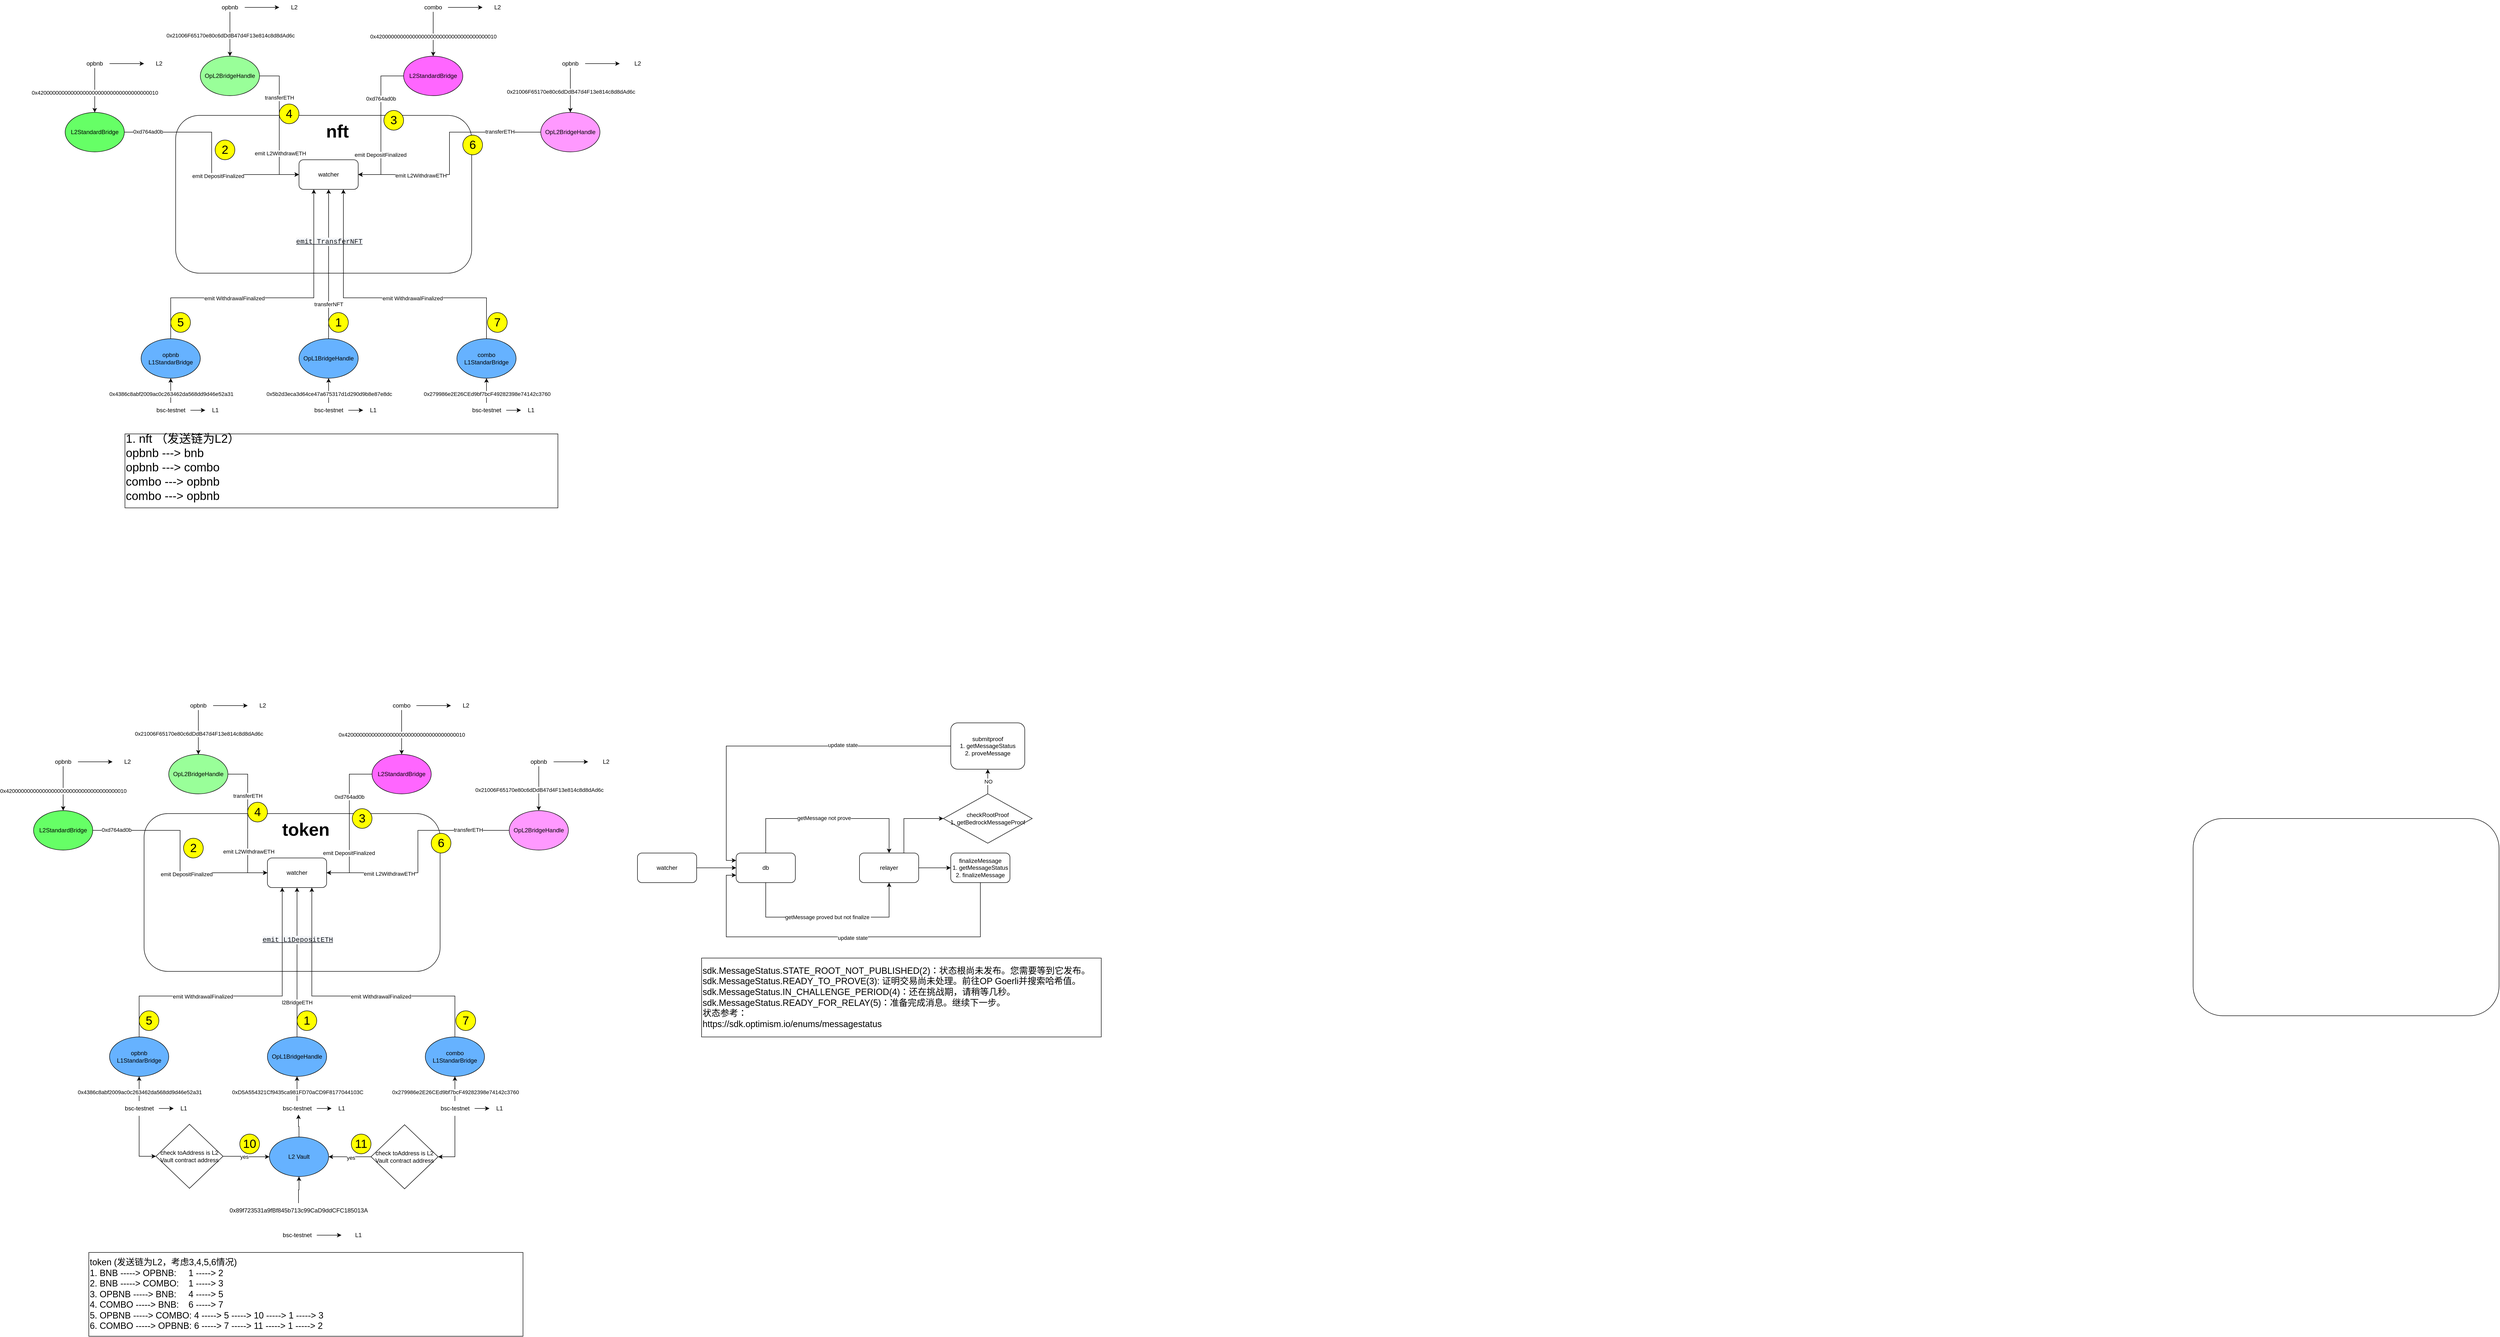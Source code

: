 <mxfile version="21.6.5" type="github">
  <diagram name="第 1 页" id="f3eELwjGRMlKZKbWPv26">
    <mxGraphModel dx="2761" dy="3497" grid="1" gridSize="10" guides="1" tooltips="1" connect="1" arrows="1" fold="1" page="1" pageScale="1" pageWidth="827" pageHeight="1169" math="0" shadow="0">
      <root>
        <mxCell id="0" />
        <mxCell id="1" parent="0" />
        <mxCell id="pk-ojsBTlAtSfRIy_kHM-14" value="" style="rounded=1;whiteSpace=wrap;html=1;" parent="1" vertex="1">
          <mxGeometry x="90" y="160" width="600" height="320" as="geometry" />
        </mxCell>
        <mxCell id="OqEn6Bp5OOVwul3_3c2a-1" value="" style="rounded=1;whiteSpace=wrap;html=1;" parent="1" vertex="1">
          <mxGeometry x="4243" y="170" width="620" height="400" as="geometry" />
        </mxCell>
        <mxCell id="OqEn6Bp5OOVwul3_3c2a-2" value="&lt;b&gt;&lt;font style=&quot;font-size: 36px;&quot;&gt;token&lt;/font&gt;&lt;/b&gt;" style="text;strokeColor=none;align=center;fillColor=none;html=1;verticalAlign=middle;whiteSpace=wrap;rounded=0;" parent="1" vertex="1">
          <mxGeometry x="350" y="177" width="136" height="30" as="geometry" />
        </mxCell>
        <mxCell id="zGB-KyBMR6gN5TqXfp-W-48" style="edgeStyle=orthogonalEdgeStyle;rounded=0;orthogonalLoop=1;jettySize=auto;html=1;exitX=1;exitY=0.5;exitDx=0;exitDy=0;entryX=0;entryY=0.5;entryDx=0;entryDy=0;" parent="1" source="zGB-KyBMR6gN5TqXfp-W-41" target="OqEn6Bp5OOVwul3_3c2a-4" edge="1">
          <mxGeometry relative="1" as="geometry" />
        </mxCell>
        <mxCell id="zGB-KyBMR6gN5TqXfp-W-49" value="0xd764ad0b" style="edgeLabel;html=1;align=center;verticalAlign=middle;resizable=0;points=[];" parent="zGB-KyBMR6gN5TqXfp-W-48" vertex="1" connectable="0">
          <mxGeometry x="-0.783" y="1" relative="1" as="geometry">
            <mxPoint as="offset" />
          </mxGeometry>
        </mxCell>
        <mxCell id="zGB-KyBMR6gN5TqXfp-W-50" value="emit DepositFinalized" style="edgeLabel;html=1;align=center;verticalAlign=middle;resizable=0;points=[];" parent="zGB-KyBMR6gN5TqXfp-W-48" vertex="1" connectable="0">
          <mxGeometry x="0.254" y="-3" relative="1" as="geometry">
            <mxPoint as="offset" />
          </mxGeometry>
        </mxCell>
        <mxCell id="OqEn6Bp5OOVwul3_3c2a-4" value="watcher" style="rounded=1;whiteSpace=wrap;html=1;" parent="1" vertex="1">
          <mxGeometry x="340" y="250" width="120" height="60" as="geometry" />
        </mxCell>
        <mxCell id="OqEn6Bp5OOVwul3_3c2a-11" style="edgeStyle=orthogonalEdgeStyle;rounded=0;orthogonalLoop=1;jettySize=auto;html=1;entryX=0;entryY=0.5;entryDx=0;entryDy=0;" parent="1" source="OqEn6Bp5OOVwul3_3c2a-5" target="OqEn6Bp5OOVwul3_3c2a-4" edge="1">
          <mxGeometry relative="1" as="geometry" />
        </mxCell>
        <mxCell id="OqEn6Bp5OOVwul3_3c2a-12" value="transferETH" style="edgeLabel;html=1;align=center;verticalAlign=middle;resizable=0;points=[];" parent="OqEn6Bp5OOVwul3_3c2a-11" vertex="1" connectable="0">
          <mxGeometry x="-0.402" relative="1" as="geometry">
            <mxPoint as="offset" />
          </mxGeometry>
        </mxCell>
        <mxCell id="OqEn6Bp5OOVwul3_3c2a-13" value="emit L2WithdrawETH" style="edgeLabel;html=1;align=center;verticalAlign=middle;resizable=0;points=[];" parent="OqEn6Bp5OOVwul3_3c2a-11" vertex="1" connectable="0">
          <mxGeometry x="0.402" y="2" relative="1" as="geometry">
            <mxPoint as="offset" />
          </mxGeometry>
        </mxCell>
        <mxCell id="OqEn6Bp5OOVwul3_3c2a-5" value="OpL2BridgeHandle" style="ellipse;whiteSpace=wrap;html=1;fillColor=#99FF99;" parent="1" vertex="1">
          <mxGeometry x="140" y="40" width="120" height="80" as="geometry" />
        </mxCell>
        <mxCell id="OqEn6Bp5OOVwul3_3c2a-6" value="" style="endArrow=classic;html=1;rounded=0;entryX=0.5;entryY=0;entryDx=0;entryDy=0;" parent="1" target="OqEn6Bp5OOVwul3_3c2a-5" edge="1">
          <mxGeometry width="50" height="50" relative="1" as="geometry">
            <mxPoint x="200" y="-50" as="sourcePoint" />
            <mxPoint x="220" y="-30" as="targetPoint" />
          </mxGeometry>
        </mxCell>
        <mxCell id="OqEn6Bp5OOVwul3_3c2a-8" value="0x21006F65170e80c6dDdB47d4F13e814c8d8dAd6c" style="edgeLabel;html=1;align=center;verticalAlign=middle;resizable=0;points=[];" parent="OqEn6Bp5OOVwul3_3c2a-6" vertex="1" connectable="0">
          <mxGeometry x="0.067" y="1" relative="1" as="geometry">
            <mxPoint as="offset" />
          </mxGeometry>
        </mxCell>
        <mxCell id="OqEn6Bp5OOVwul3_3c2a-14" style="edgeStyle=orthogonalEdgeStyle;rounded=0;orthogonalLoop=1;jettySize=auto;html=1;" parent="1" source="OqEn6Bp5OOVwul3_3c2a-7" edge="1">
          <mxGeometry relative="1" as="geometry">
            <mxPoint x="300" y="-59" as="targetPoint" />
          </mxGeometry>
        </mxCell>
        <mxCell id="OqEn6Bp5OOVwul3_3c2a-7" value="opbnb" style="text;strokeColor=none;align=center;fillColor=none;html=1;verticalAlign=middle;whiteSpace=wrap;rounded=0;" parent="1" vertex="1">
          <mxGeometry x="170" y="-74" width="60" height="30" as="geometry" />
        </mxCell>
        <mxCell id="OqEn6Bp5OOVwul3_3c2a-15" value="L2" style="text;html=1;align=center;verticalAlign=middle;resizable=0;points=[];autosize=1;strokeColor=none;fillColor=none;" parent="1" vertex="1">
          <mxGeometry x="310" y="-74" width="40" height="30" as="geometry" />
        </mxCell>
        <mxCell id="zGB-KyBMR6gN5TqXfp-W-7" value="L1" style="text;html=1;align=center;verticalAlign=middle;resizable=0;points=[];autosize=1;strokeColor=none;fillColor=none;" parent="1" vertex="1">
          <mxGeometry x="470" y="743" width="40" height="30" as="geometry" />
        </mxCell>
        <mxCell id="zGB-KyBMR6gN5TqXfp-W-18" style="edgeStyle=orthogonalEdgeStyle;rounded=0;orthogonalLoop=1;jettySize=auto;html=1;" parent="1" source="zGB-KyBMR6gN5TqXfp-W-10" target="OqEn6Bp5OOVwul3_3c2a-4" edge="1">
          <mxGeometry relative="1" as="geometry">
            <mxPoint x="400" y="513" as="targetPoint" />
          </mxGeometry>
        </mxCell>
        <mxCell id="zGB-KyBMR6gN5TqXfp-W-19" value="l2BridgeETH" style="edgeLabel;html=1;align=center;verticalAlign=middle;resizable=0;points=[];" parent="zGB-KyBMR6gN5TqXfp-W-18" vertex="1" connectable="0">
          <mxGeometry x="-0.53" relative="1" as="geometry">
            <mxPoint y="1" as="offset" />
          </mxGeometry>
        </mxCell>
        <mxCell id="zGB-KyBMR6gN5TqXfp-W-20" value="&lt;a style=&quot;box-sizing: border-box; color: rgb(18, 22, 28); background-color: rgba(231, 234, 243, 0.4); font-size: 14px; text-align: left; cursor: pointer; font-family: SFMono-Regular, Menlo, Monaco, Consolas, &amp;quot;Liberation Mono&amp;quot;, &amp;quot;Courier New&amp;quot;, monospace !important;&quot; data-target=&quot;#demo1&quot; data-toggle=&quot;collapse&quot; class=&quot;accordion-toggle text-monospace&quot;&gt;emit L1DepositETH&lt;/a&gt;" style="edgeLabel;html=1;align=center;verticalAlign=middle;resizable=0;points=[];" parent="zGB-KyBMR6gN5TqXfp-W-18" vertex="1" connectable="0">
          <mxGeometry x="0.3" y="-1" relative="1" as="geometry">
            <mxPoint as="offset" />
          </mxGeometry>
        </mxCell>
        <mxCell id="zGB-KyBMR6gN5TqXfp-W-10" value="OpL1BridgeHandle" style="ellipse;whiteSpace=wrap;html=1;fillColor=#66B2FF;" parent="1" vertex="1">
          <mxGeometry x="340" y="613" width="120" height="80" as="geometry" />
        </mxCell>
        <mxCell id="zGB-KyBMR6gN5TqXfp-W-15" style="edgeStyle=orthogonalEdgeStyle;rounded=0;orthogonalLoop=1;jettySize=auto;html=1;" parent="1" source="zGB-KyBMR6gN5TqXfp-W-14" target="zGB-KyBMR6gN5TqXfp-W-10" edge="1">
          <mxGeometry relative="1" as="geometry" />
        </mxCell>
        <mxCell id="zGB-KyBMR6gN5TqXfp-W-17" value="0xD5A554321Cf9435ca981FD70aCD9F8177044103C" style="edgeLabel;html=1;align=center;verticalAlign=middle;resizable=0;points=[];" parent="zGB-KyBMR6gN5TqXfp-W-15" vertex="1" connectable="0">
          <mxGeometry x="-0.22" y="-1" relative="1" as="geometry">
            <mxPoint y="1" as="offset" />
          </mxGeometry>
        </mxCell>
        <mxCell id="zGB-KyBMR6gN5TqXfp-W-16" style="edgeStyle=orthogonalEdgeStyle;rounded=0;orthogonalLoop=1;jettySize=auto;html=1;" parent="1" source="zGB-KyBMR6gN5TqXfp-W-14" target="zGB-KyBMR6gN5TqXfp-W-7" edge="1">
          <mxGeometry relative="1" as="geometry" />
        </mxCell>
        <mxCell id="zGB-KyBMR6gN5TqXfp-W-14" value="bsc-testnet" style="text;html=1;align=center;verticalAlign=middle;resizable=0;points=[];autosize=1;strokeColor=none;fillColor=none;" parent="1" vertex="1">
          <mxGeometry x="360" y="743" width="80" height="30" as="geometry" />
        </mxCell>
        <mxCell id="zGB-KyBMR6gN5TqXfp-W-29" style="edgeStyle=orthogonalEdgeStyle;rounded=0;orthogonalLoop=1;jettySize=auto;html=1;entryX=1;entryY=0.5;entryDx=0;entryDy=0;" parent="1" source="zGB-KyBMR6gN5TqXfp-W-22" target="OqEn6Bp5OOVwul3_3c2a-4" edge="1">
          <mxGeometry relative="1" as="geometry" />
        </mxCell>
        <mxCell id="zGB-KyBMR6gN5TqXfp-W-30" value="0xd764ad0b" style="edgeLabel;html=1;align=center;verticalAlign=middle;resizable=0;points=[];" parent="zGB-KyBMR6gN5TqXfp-W-29" vertex="1" connectable="0">
          <mxGeometry x="-0.37" relative="1" as="geometry">
            <mxPoint as="offset" />
          </mxGeometry>
        </mxCell>
        <mxCell id="zGB-KyBMR6gN5TqXfp-W-31" value="&lt;div style=&quot;background-color: rgb(43, 43, 43); color: rgb(169, 183, 198); font-family: &amp;quot;JetBrains Mono&amp;quot;, monospace; font-size: 9.8pt;&quot;&gt;&lt;br&gt;&lt;/div&gt;" style="edgeLabel;html=1;align=center;verticalAlign=middle;resizable=0;points=[];" parent="zGB-KyBMR6gN5TqXfp-W-29" vertex="1" connectable="0">
          <mxGeometry x="0.397" y="1" relative="1" as="geometry">
            <mxPoint as="offset" />
          </mxGeometry>
        </mxCell>
        <mxCell id="zGB-KyBMR6gN5TqXfp-W-32" value="emit DepositFinalized" style="edgeLabel;html=1;align=center;verticalAlign=middle;resizable=0;points=[];" parent="zGB-KyBMR6gN5TqXfp-W-29" vertex="1" connectable="0">
          <mxGeometry x="0.411" y="-1" relative="1" as="geometry">
            <mxPoint as="offset" />
          </mxGeometry>
        </mxCell>
        <mxCell id="zGB-KyBMR6gN5TqXfp-W-22" value="L2StandardBridge" style="ellipse;whiteSpace=wrap;html=1;fillColor=#FF66FF;" parent="1" vertex="1">
          <mxGeometry x="552" y="40" width="120" height="80" as="geometry" />
        </mxCell>
        <mxCell id="zGB-KyBMR6gN5TqXfp-W-23" value="" style="endArrow=classic;html=1;rounded=0;entryX=0.5;entryY=0;entryDx=0;entryDy=0;" parent="1" target="zGB-KyBMR6gN5TqXfp-W-22" edge="1">
          <mxGeometry width="50" height="50" relative="1" as="geometry">
            <mxPoint x="612" y="-50" as="sourcePoint" />
            <mxPoint x="632" y="-30" as="targetPoint" />
          </mxGeometry>
        </mxCell>
        <mxCell id="zGB-KyBMR6gN5TqXfp-W-24" value="&lt;div style=&quot;background-color: rgb(43, 43, 43); font-size: 9.8pt; font-family: &amp;quot;JetBrains Mono&amp;quot;, monospace; color: rgb(169, 183, 198);&quot;&gt;&lt;br&gt;&lt;/div&gt;" style="edgeLabel;html=1;align=center;verticalAlign=middle;resizable=0;points=[];" parent="zGB-KyBMR6gN5TqXfp-W-23" vertex="1" connectable="0">
          <mxGeometry x="0.067" y="1" relative="1" as="geometry">
            <mxPoint as="offset" />
          </mxGeometry>
        </mxCell>
        <mxCell id="zGB-KyBMR6gN5TqXfp-W-28" value="0x4200000000000000000000000000000000000010" style="edgeLabel;html=1;align=center;verticalAlign=middle;resizable=0;points=[];" parent="zGB-KyBMR6gN5TqXfp-W-23" vertex="1" connectable="0">
          <mxGeometry x="-0.156" relative="1" as="geometry">
            <mxPoint y="12" as="offset" />
          </mxGeometry>
        </mxCell>
        <mxCell id="zGB-KyBMR6gN5TqXfp-W-25" style="edgeStyle=orthogonalEdgeStyle;rounded=0;orthogonalLoop=1;jettySize=auto;html=1;" parent="1" source="zGB-KyBMR6gN5TqXfp-W-26" edge="1">
          <mxGeometry relative="1" as="geometry">
            <mxPoint x="712" y="-59" as="targetPoint" />
          </mxGeometry>
        </mxCell>
        <mxCell id="zGB-KyBMR6gN5TqXfp-W-26" value="combo" style="text;strokeColor=none;align=center;fillColor=none;html=1;verticalAlign=middle;whiteSpace=wrap;rounded=0;" parent="1" vertex="1">
          <mxGeometry x="582" y="-74" width="60" height="30" as="geometry" />
        </mxCell>
        <mxCell id="zGB-KyBMR6gN5TqXfp-W-27" value="L2" style="text;html=1;align=center;verticalAlign=middle;resizable=0;points=[];autosize=1;strokeColor=none;fillColor=none;" parent="1" vertex="1">
          <mxGeometry x="722" y="-74" width="40" height="30" as="geometry" />
        </mxCell>
        <mxCell id="zGB-KyBMR6gN5TqXfp-W-41" value="L2StandardBridge" style="ellipse;whiteSpace=wrap;html=1;fillColor=#66FF66;" parent="1" vertex="1">
          <mxGeometry x="-134" y="154" width="120" height="80" as="geometry" />
        </mxCell>
        <mxCell id="zGB-KyBMR6gN5TqXfp-W-42" value="" style="endArrow=classic;html=1;rounded=0;entryX=0.5;entryY=0;entryDx=0;entryDy=0;" parent="1" target="zGB-KyBMR6gN5TqXfp-W-41" edge="1">
          <mxGeometry width="50" height="50" relative="1" as="geometry">
            <mxPoint x="-74" y="64" as="sourcePoint" />
            <mxPoint x="-54" y="84" as="targetPoint" />
          </mxGeometry>
        </mxCell>
        <mxCell id="zGB-KyBMR6gN5TqXfp-W-43" value="&lt;div style=&quot;background-color: rgb(43, 43, 43); font-size: 9.8pt; font-family: &amp;quot;JetBrains Mono&amp;quot;, monospace; color: rgb(169, 183, 198);&quot;&gt;&lt;br&gt;&lt;/div&gt;" style="edgeLabel;html=1;align=center;verticalAlign=middle;resizable=0;points=[];" parent="zGB-KyBMR6gN5TqXfp-W-42" vertex="1" connectable="0">
          <mxGeometry x="0.067" y="1" relative="1" as="geometry">
            <mxPoint as="offset" />
          </mxGeometry>
        </mxCell>
        <mxCell id="zGB-KyBMR6gN5TqXfp-W-44" value="0x4200000000000000000000000000000000000010" style="edgeLabel;html=1;align=center;verticalAlign=middle;resizable=0;points=[];" parent="zGB-KyBMR6gN5TqXfp-W-42" vertex="1" connectable="0">
          <mxGeometry x="-0.156" relative="1" as="geometry">
            <mxPoint y="12" as="offset" />
          </mxGeometry>
        </mxCell>
        <mxCell id="zGB-KyBMR6gN5TqXfp-W-45" style="edgeStyle=orthogonalEdgeStyle;rounded=0;orthogonalLoop=1;jettySize=auto;html=1;" parent="1" source="zGB-KyBMR6gN5TqXfp-W-46" edge="1">
          <mxGeometry relative="1" as="geometry">
            <mxPoint x="26" y="55" as="targetPoint" />
          </mxGeometry>
        </mxCell>
        <mxCell id="zGB-KyBMR6gN5TqXfp-W-46" value="opbnb" style="text;strokeColor=none;align=center;fillColor=none;html=1;verticalAlign=middle;whiteSpace=wrap;rounded=0;" parent="1" vertex="1">
          <mxGeometry x="-104" y="40" width="60" height="30" as="geometry" />
        </mxCell>
        <mxCell id="zGB-KyBMR6gN5TqXfp-W-47" value="L2" style="text;html=1;align=center;verticalAlign=middle;resizable=0;points=[];autosize=1;strokeColor=none;fillColor=none;" parent="1" vertex="1">
          <mxGeometry x="36" y="40" width="40" height="30" as="geometry" />
        </mxCell>
        <mxCell id="pk-ojsBTlAtSfRIy_kHM-1" value="L1" style="text;html=1;align=center;verticalAlign=middle;resizable=0;points=[];autosize=1;strokeColor=none;fillColor=none;" parent="1" vertex="1">
          <mxGeometry x="150" y="743" width="40" height="30" as="geometry" />
        </mxCell>
        <mxCell id="pk-ojsBTlAtSfRIy_kHM-15" style="edgeStyle=orthogonalEdgeStyle;rounded=0;orthogonalLoop=1;jettySize=auto;html=1;entryX=0.25;entryY=1;entryDx=0;entryDy=0;" parent="1" source="pk-ojsBTlAtSfRIy_kHM-2" target="OqEn6Bp5OOVwul3_3c2a-4" edge="1">
          <mxGeometry relative="1" as="geometry">
            <Array as="points">
              <mxPoint x="80" y="530" />
              <mxPoint x="370" y="530" />
            </Array>
          </mxGeometry>
        </mxCell>
        <mxCell id="pk-ojsBTlAtSfRIy_kHM-16" value="&lt;div style=&quot;background-color: rgb(43, 43, 43);&quot;&gt;&lt;br&gt;&lt;/div&gt;" style="edgeLabel;html=1;align=center;verticalAlign=middle;resizable=0;points=[];" parent="pk-ojsBTlAtSfRIy_kHM-15" vertex="1" connectable="0">
          <mxGeometry x="-0.366" relative="1" as="geometry">
            <mxPoint as="offset" />
          </mxGeometry>
        </mxCell>
        <mxCell id="pk-ojsBTlAtSfRIy_kHM-17" value="emit WithdrawalFinalized" style="edgeLabel;html=1;align=center;verticalAlign=middle;resizable=0;points=[];" parent="pk-ojsBTlAtSfRIy_kHM-15" vertex="1" connectable="0">
          <mxGeometry x="-0.287" y="-1" relative="1" as="geometry">
            <mxPoint as="offset" />
          </mxGeometry>
        </mxCell>
        <mxCell id="pk-ojsBTlAtSfRIy_kHM-2" value="opbnb&lt;br&gt;L1StandarBridge" style="ellipse;whiteSpace=wrap;html=1;fillColor=#66B2FF;" parent="1" vertex="1">
          <mxGeometry x="20" y="613" width="120" height="80" as="geometry" />
        </mxCell>
        <mxCell id="pk-ojsBTlAtSfRIy_kHM-3" style="edgeStyle=orthogonalEdgeStyle;rounded=0;orthogonalLoop=1;jettySize=auto;html=1;" parent="1" source="pk-ojsBTlAtSfRIy_kHM-6" target="pk-ojsBTlAtSfRIy_kHM-2" edge="1">
          <mxGeometry relative="1" as="geometry" />
        </mxCell>
        <mxCell id="pk-ojsBTlAtSfRIy_kHM-4" value="0x4386c8abf2009ac0c263462da568dd9d46e52a31" style="edgeLabel;html=1;align=center;verticalAlign=middle;resizable=0;points=[];" parent="pk-ojsBTlAtSfRIy_kHM-3" vertex="1" connectable="0">
          <mxGeometry x="-0.22" y="-1" relative="1" as="geometry">
            <mxPoint y="1" as="offset" />
          </mxGeometry>
        </mxCell>
        <mxCell id="pk-ojsBTlAtSfRIy_kHM-5" style="edgeStyle=orthogonalEdgeStyle;rounded=0;orthogonalLoop=1;jettySize=auto;html=1;" parent="1" source="pk-ojsBTlAtSfRIy_kHM-6" target="pk-ojsBTlAtSfRIy_kHM-1" edge="1">
          <mxGeometry relative="1" as="geometry" />
        </mxCell>
        <mxCell id="IhaADrxNW3tXN6KrPgqr-34" style="edgeStyle=orthogonalEdgeStyle;rounded=0;orthogonalLoop=1;jettySize=auto;html=1;entryX=0;entryY=0.5;entryDx=0;entryDy=0;" edge="1" parent="1" source="pk-ojsBTlAtSfRIy_kHM-6" target="IhaADrxNW3tXN6KrPgqr-33">
          <mxGeometry relative="1" as="geometry" />
        </mxCell>
        <mxCell id="pk-ojsBTlAtSfRIy_kHM-6" value="bsc-testnet" style="text;html=1;align=center;verticalAlign=middle;resizable=0;points=[];autosize=1;strokeColor=none;fillColor=none;" parent="1" vertex="1">
          <mxGeometry x="40" y="743" width="80" height="30" as="geometry" />
        </mxCell>
        <mxCell id="pk-ojsBTlAtSfRIy_kHM-7" value="L1" style="text;html=1;align=center;verticalAlign=middle;resizable=0;points=[];autosize=1;strokeColor=none;fillColor=none;" parent="1" vertex="1">
          <mxGeometry x="790" y="743" width="40" height="30" as="geometry" />
        </mxCell>
        <mxCell id="pk-ojsBTlAtSfRIy_kHM-18" style="edgeStyle=orthogonalEdgeStyle;rounded=0;orthogonalLoop=1;jettySize=auto;html=1;entryX=0.75;entryY=1;entryDx=0;entryDy=0;" parent="1" source="pk-ojsBTlAtSfRIy_kHM-8" target="OqEn6Bp5OOVwul3_3c2a-4" edge="1">
          <mxGeometry relative="1" as="geometry">
            <Array as="points">
              <mxPoint x="720" y="530" />
              <mxPoint x="430" y="530" />
            </Array>
          </mxGeometry>
        </mxCell>
        <mxCell id="pk-ojsBTlAtSfRIy_kHM-19" value="emit WithdrawalFinalized" style="edgeLabel;html=1;align=center;verticalAlign=middle;resizable=0;points=[];" parent="pk-ojsBTlAtSfRIy_kHM-18" vertex="1" connectable="0">
          <mxGeometry x="-0.213" y="1" relative="1" as="geometry">
            <mxPoint as="offset" />
          </mxGeometry>
        </mxCell>
        <mxCell id="pk-ojsBTlAtSfRIy_kHM-8" value="combo&lt;br&gt;L1StandarBridge" style="ellipse;whiteSpace=wrap;html=1;fillColor=#66B2FF;" parent="1" vertex="1">
          <mxGeometry x="660" y="613" width="120" height="80" as="geometry" />
        </mxCell>
        <mxCell id="pk-ojsBTlAtSfRIy_kHM-9" style="edgeStyle=orthogonalEdgeStyle;rounded=0;orthogonalLoop=1;jettySize=auto;html=1;" parent="1" source="pk-ojsBTlAtSfRIy_kHM-12" target="pk-ojsBTlAtSfRIy_kHM-8" edge="1">
          <mxGeometry relative="1" as="geometry" />
        </mxCell>
        <mxCell id="pk-ojsBTlAtSfRIy_kHM-10" value="0x279986e2E26CEd9bf7bcF49282398e74142c3760" style="edgeLabel;html=1;align=center;verticalAlign=middle;resizable=0;points=[];" parent="pk-ojsBTlAtSfRIy_kHM-9" vertex="1" connectable="0">
          <mxGeometry x="-0.22" y="-1" relative="1" as="geometry">
            <mxPoint y="1" as="offset" />
          </mxGeometry>
        </mxCell>
        <mxCell id="pk-ojsBTlAtSfRIy_kHM-11" style="edgeStyle=orthogonalEdgeStyle;rounded=0;orthogonalLoop=1;jettySize=auto;html=1;" parent="1" source="pk-ojsBTlAtSfRIy_kHM-12" target="pk-ojsBTlAtSfRIy_kHM-7" edge="1">
          <mxGeometry relative="1" as="geometry" />
        </mxCell>
        <mxCell id="IhaADrxNW3tXN6KrPgqr-40" style="edgeStyle=orthogonalEdgeStyle;rounded=0;orthogonalLoop=1;jettySize=auto;html=1;entryX=1;entryY=0.5;entryDx=0;entryDy=0;" edge="1" parent="1" source="pk-ojsBTlAtSfRIy_kHM-12" target="IhaADrxNW3tXN6KrPgqr-39">
          <mxGeometry relative="1" as="geometry" />
        </mxCell>
        <mxCell id="pk-ojsBTlAtSfRIy_kHM-12" value="bsc-testnet" style="text;html=1;align=center;verticalAlign=middle;resizable=0;points=[];autosize=1;strokeColor=none;fillColor=none;" parent="1" vertex="1">
          <mxGeometry x="680" y="743" width="80" height="30" as="geometry" />
        </mxCell>
        <mxCell id="pk-ojsBTlAtSfRIy_kHM-30" style="edgeStyle=orthogonalEdgeStyle;rounded=0;orthogonalLoop=1;jettySize=auto;html=1;exitX=0;exitY=0.5;exitDx=0;exitDy=0;entryX=1;entryY=0.5;entryDx=0;entryDy=0;" parent="1" source="pk-ojsBTlAtSfRIy_kHM-21" target="OqEn6Bp5OOVwul3_3c2a-4" edge="1">
          <mxGeometry relative="1" as="geometry" />
        </mxCell>
        <mxCell id="pk-ojsBTlAtSfRIy_kHM-31" value="transferETH" style="edgeLabel;html=1;align=center;verticalAlign=middle;resizable=0;points=[];" parent="pk-ojsBTlAtSfRIy_kHM-30" vertex="1" connectable="0">
          <mxGeometry x="-0.637" y="-1" relative="1" as="geometry">
            <mxPoint as="offset" />
          </mxGeometry>
        </mxCell>
        <mxCell id="pk-ojsBTlAtSfRIy_kHM-33" value="emit L2WithdrawETH" style="edgeLabel;html=1;align=center;verticalAlign=middle;resizable=0;points=[];" parent="pk-ojsBTlAtSfRIy_kHM-30" vertex="1" connectable="0">
          <mxGeometry x="0.442" y="2" relative="1" as="geometry">
            <mxPoint as="offset" />
          </mxGeometry>
        </mxCell>
        <mxCell id="pk-ojsBTlAtSfRIy_kHM-21" value="OpL2BridgeHandle" style="ellipse;whiteSpace=wrap;html=1;fillColor=#FF99FF;" parent="1" vertex="1">
          <mxGeometry x="830" y="154" width="120" height="80" as="geometry" />
        </mxCell>
        <mxCell id="pk-ojsBTlAtSfRIy_kHM-22" value="" style="endArrow=classic;html=1;rounded=0;entryX=0.5;entryY=0;entryDx=0;entryDy=0;" parent="1" target="pk-ojsBTlAtSfRIy_kHM-21" edge="1">
          <mxGeometry width="50" height="50" relative="1" as="geometry">
            <mxPoint x="890" y="64" as="sourcePoint" />
            <mxPoint x="910" y="84" as="targetPoint" />
          </mxGeometry>
        </mxCell>
        <mxCell id="pk-ojsBTlAtSfRIy_kHM-23" value="0x21006F65170e80c6dDdB47d4F13e814c8d8dAd6c" style="edgeLabel;html=1;align=center;verticalAlign=middle;resizable=0;points=[];" parent="pk-ojsBTlAtSfRIy_kHM-22" vertex="1" connectable="0">
          <mxGeometry x="0.067" y="1" relative="1" as="geometry">
            <mxPoint as="offset" />
          </mxGeometry>
        </mxCell>
        <mxCell id="pk-ojsBTlAtSfRIy_kHM-24" style="edgeStyle=orthogonalEdgeStyle;rounded=0;orthogonalLoop=1;jettySize=auto;html=1;" parent="1" source="pk-ojsBTlAtSfRIy_kHM-25" edge="1">
          <mxGeometry relative="1" as="geometry">
            <mxPoint x="990" y="55" as="targetPoint" />
          </mxGeometry>
        </mxCell>
        <mxCell id="pk-ojsBTlAtSfRIy_kHM-25" value="opbnb" style="text;strokeColor=none;align=center;fillColor=none;html=1;verticalAlign=middle;whiteSpace=wrap;rounded=0;" parent="1" vertex="1">
          <mxGeometry x="860" y="40" width="60" height="30" as="geometry" />
        </mxCell>
        <mxCell id="pk-ojsBTlAtSfRIy_kHM-29" value="L2" style="text;html=1;align=center;verticalAlign=middle;resizable=0;points=[];autosize=1;strokeColor=none;fillColor=none;" parent="1" vertex="1">
          <mxGeometry x="1006" y="40" width="40" height="30" as="geometry" />
        </mxCell>
        <mxCell id="pk-ojsBTlAtSfRIy_kHM-34" value="&lt;font style=&quot;font-size: 18px;&quot;&gt;token (发送链为L2，考虑3,4,5,6情况)&lt;br&gt;1. BNB -----&amp;gt; OPBNB:&lt;span style=&quot;white-space: pre;&quot;&gt;&#x9;&lt;/span&gt;1 -----&amp;gt; 2&amp;nbsp;&lt;br&gt;2. BNB -----&amp;gt; COMBO:&lt;span style=&quot;white-space: pre;&quot;&gt;&#x9;&lt;/span&gt;1 -----&amp;gt; 3&lt;br&gt;3. OPBNB -----&amp;gt; BNB:&lt;span style=&quot;white-space: pre;&quot;&gt;&#x9;&lt;/span&gt;4 -----&amp;gt; 5&lt;br&gt;4. COMBO -----&amp;gt; BNB:&lt;span style=&quot;white-space: pre;&quot;&gt;&#x9;&lt;/span&gt;6 -----&amp;gt; 7&lt;br&gt;5. OPBNB -----&amp;gt; COMBO: 4 -----&amp;gt; 5 -----&amp;gt; 10 -----&amp;gt; 1 -----&amp;gt; 3&lt;br&gt;6. COMBO -----&amp;gt; OPBNB: 6 -----&amp;gt; 7 -----&amp;gt; 11 -----&amp;gt; 1 -----&amp;gt; 2&lt;/font&gt;" style="whiteSpace=wrap;html=1;align=left;" parent="1" vertex="1">
          <mxGeometry x="-22" y="1050" width="880" height="170" as="geometry" />
        </mxCell>
        <mxCell id="pk-ojsBTlAtSfRIy_kHM-35" value="&lt;font style=&quot;font-size: 24px;&quot;&gt;1&lt;/font&gt;" style="ellipse;whiteSpace=wrap;html=1;aspect=fixed;fillColor=#FFFF00;" parent="1" vertex="1">
          <mxGeometry x="400" y="560" width="40" height="40" as="geometry" />
        </mxCell>
        <mxCell id="pk-ojsBTlAtSfRIy_kHM-36" value="&lt;font style=&quot;font-size: 24px;&quot;&gt;2&lt;/font&gt;" style="ellipse;whiteSpace=wrap;html=1;aspect=fixed;fillColor=#FFFF00;" parent="1" vertex="1">
          <mxGeometry x="170" y="210" width="40" height="40" as="geometry" />
        </mxCell>
        <mxCell id="pk-ojsBTlAtSfRIy_kHM-37" value="&lt;font style=&quot;font-size: 24px;&quot;&gt;3&lt;/font&gt;" style="ellipse;whiteSpace=wrap;html=1;aspect=fixed;fillColor=#FFFF00;" parent="1" vertex="1">
          <mxGeometry x="512" y="150" width="40" height="40" as="geometry" />
        </mxCell>
        <mxCell id="pk-ojsBTlAtSfRIy_kHM-38" value="&lt;span style=&quot;font-size: 24px;&quot;&gt;4&lt;/span&gt;" style="ellipse;whiteSpace=wrap;html=1;aspect=fixed;fillColor=#FFFF00;" parent="1" vertex="1">
          <mxGeometry x="300" y="137" width="40" height="40" as="geometry" />
        </mxCell>
        <mxCell id="pk-ojsBTlAtSfRIy_kHM-39" value="&lt;font style=&quot;font-size: 24px;&quot;&gt;5&lt;/font&gt;" style="ellipse;whiteSpace=wrap;html=1;aspect=fixed;fillColor=#FFFF00;" parent="1" vertex="1">
          <mxGeometry x="80" y="560" width="40" height="40" as="geometry" />
        </mxCell>
        <mxCell id="pk-ojsBTlAtSfRIy_kHM-40" value="&lt;font style=&quot;font-size: 24px;&quot;&gt;6&lt;/font&gt;" style="ellipse;whiteSpace=wrap;html=1;aspect=fixed;fillColor=#FFFF00;" parent="1" vertex="1">
          <mxGeometry x="672" y="200" width="40" height="40" as="geometry" />
        </mxCell>
        <mxCell id="pk-ojsBTlAtSfRIy_kHM-41" value="&lt;font style=&quot;font-size: 24px;&quot;&gt;7&lt;/font&gt;" style="ellipse;whiteSpace=wrap;html=1;aspect=fixed;fillColor=#FFFF00;" parent="1" vertex="1">
          <mxGeometry x="722" y="560" width="40" height="40" as="geometry" />
        </mxCell>
        <mxCell id="pk-ojsBTlAtSfRIy_kHM-42" value="" style="rounded=1;whiteSpace=wrap;html=1;" parent="1" vertex="1">
          <mxGeometry x="154" y="-1256" width="600" height="320" as="geometry" />
        </mxCell>
        <mxCell id="pk-ojsBTlAtSfRIy_kHM-43" value="&lt;span style=&quot;font-size: 36px;&quot;&gt;&lt;b&gt;nft&lt;/b&gt;&lt;/span&gt;" style="text;strokeColor=none;align=center;fillColor=none;html=1;verticalAlign=middle;whiteSpace=wrap;rounded=0;" parent="1" vertex="1">
          <mxGeometry x="414" y="-1239" width="136" height="30" as="geometry" />
        </mxCell>
        <mxCell id="pk-ojsBTlAtSfRIy_kHM-44" style="edgeStyle=orthogonalEdgeStyle;rounded=0;orthogonalLoop=1;jettySize=auto;html=1;exitX=1;exitY=0.5;exitDx=0;exitDy=0;entryX=0;entryY=0.5;entryDx=0;entryDy=0;" parent="1" source="pk-ojsBTlAtSfRIy_kHM-77" target="pk-ojsBTlAtSfRIy_kHM-47" edge="1">
          <mxGeometry relative="1" as="geometry" />
        </mxCell>
        <mxCell id="pk-ojsBTlAtSfRIy_kHM-45" value="0xd764ad0b" style="edgeLabel;html=1;align=center;verticalAlign=middle;resizable=0;points=[];" parent="pk-ojsBTlAtSfRIy_kHM-44" vertex="1" connectable="0">
          <mxGeometry x="-0.783" y="1" relative="1" as="geometry">
            <mxPoint as="offset" />
          </mxGeometry>
        </mxCell>
        <mxCell id="pk-ojsBTlAtSfRIy_kHM-46" value="emit DepositFinalized" style="edgeLabel;html=1;align=center;verticalAlign=middle;resizable=0;points=[];" parent="pk-ojsBTlAtSfRIy_kHM-44" vertex="1" connectable="0">
          <mxGeometry x="0.254" y="-3" relative="1" as="geometry">
            <mxPoint as="offset" />
          </mxGeometry>
        </mxCell>
        <mxCell id="pk-ojsBTlAtSfRIy_kHM-47" value="watcher" style="rounded=1;whiteSpace=wrap;html=1;" parent="1" vertex="1">
          <mxGeometry x="404" y="-1166" width="120" height="60" as="geometry" />
        </mxCell>
        <mxCell id="pk-ojsBTlAtSfRIy_kHM-48" style="edgeStyle=orthogonalEdgeStyle;rounded=0;orthogonalLoop=1;jettySize=auto;html=1;entryX=0;entryY=0.5;entryDx=0;entryDy=0;" parent="1" source="pk-ojsBTlAtSfRIy_kHM-51" target="pk-ojsBTlAtSfRIy_kHM-47" edge="1">
          <mxGeometry relative="1" as="geometry" />
        </mxCell>
        <mxCell id="pk-ojsBTlAtSfRIy_kHM-49" value="transferETH" style="edgeLabel;html=1;align=center;verticalAlign=middle;resizable=0;points=[];" parent="pk-ojsBTlAtSfRIy_kHM-48" vertex="1" connectable="0">
          <mxGeometry x="-0.402" relative="1" as="geometry">
            <mxPoint as="offset" />
          </mxGeometry>
        </mxCell>
        <mxCell id="pk-ojsBTlAtSfRIy_kHM-50" value="emit L2WithdrawETH" style="edgeLabel;html=1;align=center;verticalAlign=middle;resizable=0;points=[];" parent="pk-ojsBTlAtSfRIy_kHM-48" vertex="1" connectable="0">
          <mxGeometry x="0.402" y="2" relative="1" as="geometry">
            <mxPoint as="offset" />
          </mxGeometry>
        </mxCell>
        <mxCell id="pk-ojsBTlAtSfRIy_kHM-51" value="OpL2BridgeHandle" style="ellipse;whiteSpace=wrap;html=1;fillColor=#99FF99;" parent="1" vertex="1">
          <mxGeometry x="204" y="-1376" width="120" height="80" as="geometry" />
        </mxCell>
        <mxCell id="pk-ojsBTlAtSfRIy_kHM-52" value="" style="endArrow=classic;html=1;rounded=0;entryX=0.5;entryY=0;entryDx=0;entryDy=0;" parent="1" target="pk-ojsBTlAtSfRIy_kHM-51" edge="1">
          <mxGeometry width="50" height="50" relative="1" as="geometry">
            <mxPoint x="264" y="-1466" as="sourcePoint" />
            <mxPoint x="284" y="-1446" as="targetPoint" />
          </mxGeometry>
        </mxCell>
        <mxCell id="pk-ojsBTlAtSfRIy_kHM-53" value="0x21006F65170e80c6dDdB47d4F13e814c8d8dAd6c" style="edgeLabel;html=1;align=center;verticalAlign=middle;resizable=0;points=[];" parent="pk-ojsBTlAtSfRIy_kHM-52" vertex="1" connectable="0">
          <mxGeometry x="0.067" y="1" relative="1" as="geometry">
            <mxPoint as="offset" />
          </mxGeometry>
        </mxCell>
        <mxCell id="pk-ojsBTlAtSfRIy_kHM-54" style="edgeStyle=orthogonalEdgeStyle;rounded=0;orthogonalLoop=1;jettySize=auto;html=1;" parent="1" source="pk-ojsBTlAtSfRIy_kHM-55" edge="1">
          <mxGeometry relative="1" as="geometry">
            <mxPoint x="364" y="-1475" as="targetPoint" />
          </mxGeometry>
        </mxCell>
        <mxCell id="pk-ojsBTlAtSfRIy_kHM-55" value="opbnb" style="text;strokeColor=none;align=center;fillColor=none;html=1;verticalAlign=middle;whiteSpace=wrap;rounded=0;" parent="1" vertex="1">
          <mxGeometry x="234" y="-1490" width="60" height="30" as="geometry" />
        </mxCell>
        <mxCell id="pk-ojsBTlAtSfRIy_kHM-56" value="L2" style="text;html=1;align=center;verticalAlign=middle;resizable=0;points=[];autosize=1;strokeColor=none;fillColor=none;" parent="1" vertex="1">
          <mxGeometry x="374" y="-1490" width="40" height="30" as="geometry" />
        </mxCell>
        <mxCell id="pk-ojsBTlAtSfRIy_kHM-57" value="L1" style="text;html=1;align=center;verticalAlign=middle;resizable=0;points=[];autosize=1;strokeColor=none;fillColor=none;" parent="1" vertex="1">
          <mxGeometry x="534" y="-673" width="40" height="30" as="geometry" />
        </mxCell>
        <mxCell id="pk-ojsBTlAtSfRIy_kHM-58" style="edgeStyle=orthogonalEdgeStyle;rounded=0;orthogonalLoop=1;jettySize=auto;html=1;" parent="1" source="pk-ojsBTlAtSfRIy_kHM-61" target="pk-ojsBTlAtSfRIy_kHM-47" edge="1">
          <mxGeometry relative="1" as="geometry">
            <mxPoint x="464" y="-903" as="targetPoint" />
          </mxGeometry>
        </mxCell>
        <mxCell id="pk-ojsBTlAtSfRIy_kHM-59" value="transferNFT" style="edgeLabel;html=1;align=center;verticalAlign=middle;resizable=0;points=[];" parent="pk-ojsBTlAtSfRIy_kHM-58" vertex="1" connectable="0">
          <mxGeometry x="-0.53" relative="1" as="geometry">
            <mxPoint y="1" as="offset" />
          </mxGeometry>
        </mxCell>
        <mxCell id="pk-ojsBTlAtSfRIy_kHM-60" value="&lt;a style=&quot;box-sizing: border-box; color: rgb(18, 22, 28); background-color: rgba(231, 234, 243, 0.4); font-size: 14px; text-align: left; cursor: pointer; font-family: SFMono-Regular, Menlo, Monaco, Consolas, &amp;quot;Liberation Mono&amp;quot;, &amp;quot;Courier New&amp;quot;, monospace !important;&quot; data-target=&quot;#demo1&quot; data-toggle=&quot;collapse&quot; class=&quot;accordion-toggle text-monospace&quot;&gt;emit TransferNFT&lt;/a&gt;" style="edgeLabel;html=1;align=center;verticalAlign=middle;resizable=0;points=[];" parent="pk-ojsBTlAtSfRIy_kHM-58" vertex="1" connectable="0">
          <mxGeometry x="0.3" y="-1" relative="1" as="geometry">
            <mxPoint as="offset" />
          </mxGeometry>
        </mxCell>
        <mxCell id="pk-ojsBTlAtSfRIy_kHM-61" value="OpL1BridgeHandle" style="ellipse;whiteSpace=wrap;html=1;fillColor=#66B2FF;" parent="1" vertex="1">
          <mxGeometry x="404" y="-803" width="120" height="80" as="geometry" />
        </mxCell>
        <mxCell id="pk-ojsBTlAtSfRIy_kHM-62" style="edgeStyle=orthogonalEdgeStyle;rounded=0;orthogonalLoop=1;jettySize=auto;html=1;" parent="1" source="pk-ojsBTlAtSfRIy_kHM-65" target="pk-ojsBTlAtSfRIy_kHM-61" edge="1">
          <mxGeometry relative="1" as="geometry" />
        </mxCell>
        <mxCell id="pk-ojsBTlAtSfRIy_kHM-63" value="0x5b2d3eca3d64ce47a675317d1d290d9b8e87e8dc" style="edgeLabel;html=1;align=center;verticalAlign=middle;resizable=0;points=[];" parent="pk-ojsBTlAtSfRIy_kHM-62" vertex="1" connectable="0">
          <mxGeometry x="-0.22" y="-1" relative="1" as="geometry">
            <mxPoint y="1" as="offset" />
          </mxGeometry>
        </mxCell>
        <mxCell id="pk-ojsBTlAtSfRIy_kHM-64" style="edgeStyle=orthogonalEdgeStyle;rounded=0;orthogonalLoop=1;jettySize=auto;html=1;" parent="1" source="pk-ojsBTlAtSfRIy_kHM-65" target="pk-ojsBTlAtSfRIy_kHM-57" edge="1">
          <mxGeometry relative="1" as="geometry" />
        </mxCell>
        <mxCell id="pk-ojsBTlAtSfRIy_kHM-65" value="bsc-testnet" style="text;html=1;align=center;verticalAlign=middle;resizable=0;points=[];autosize=1;strokeColor=none;fillColor=none;" parent="1" vertex="1">
          <mxGeometry x="424" y="-673" width="80" height="30" as="geometry" />
        </mxCell>
        <mxCell id="pk-ojsBTlAtSfRIy_kHM-66" style="edgeStyle=orthogonalEdgeStyle;rounded=0;orthogonalLoop=1;jettySize=auto;html=1;entryX=1;entryY=0.5;entryDx=0;entryDy=0;" parent="1" source="pk-ojsBTlAtSfRIy_kHM-70" target="pk-ojsBTlAtSfRIy_kHM-47" edge="1">
          <mxGeometry relative="1" as="geometry" />
        </mxCell>
        <mxCell id="pk-ojsBTlAtSfRIy_kHM-67" value="0xd764ad0b" style="edgeLabel;html=1;align=center;verticalAlign=middle;resizable=0;points=[];" parent="pk-ojsBTlAtSfRIy_kHM-66" vertex="1" connectable="0">
          <mxGeometry x="-0.37" relative="1" as="geometry">
            <mxPoint as="offset" />
          </mxGeometry>
        </mxCell>
        <mxCell id="pk-ojsBTlAtSfRIy_kHM-68" value="&lt;div style=&quot;background-color: rgb(43, 43, 43); color: rgb(169, 183, 198); font-family: &amp;quot;JetBrains Mono&amp;quot;, monospace; font-size: 9.8pt;&quot;&gt;&lt;br&gt;&lt;/div&gt;" style="edgeLabel;html=1;align=center;verticalAlign=middle;resizable=0;points=[];" parent="pk-ojsBTlAtSfRIy_kHM-66" vertex="1" connectable="0">
          <mxGeometry x="0.397" y="1" relative="1" as="geometry">
            <mxPoint as="offset" />
          </mxGeometry>
        </mxCell>
        <mxCell id="pk-ojsBTlAtSfRIy_kHM-69" value="emit DepositFinalized" style="edgeLabel;html=1;align=center;verticalAlign=middle;resizable=0;points=[];" parent="pk-ojsBTlAtSfRIy_kHM-66" vertex="1" connectable="0">
          <mxGeometry x="0.411" y="-1" relative="1" as="geometry">
            <mxPoint as="offset" />
          </mxGeometry>
        </mxCell>
        <mxCell id="pk-ojsBTlAtSfRIy_kHM-70" value="L2StandardBridge" style="ellipse;whiteSpace=wrap;html=1;fillColor=#FF66FF;" parent="1" vertex="1">
          <mxGeometry x="616" y="-1376" width="120" height="80" as="geometry" />
        </mxCell>
        <mxCell id="pk-ojsBTlAtSfRIy_kHM-71" value="" style="endArrow=classic;html=1;rounded=0;entryX=0.5;entryY=0;entryDx=0;entryDy=0;" parent="1" target="pk-ojsBTlAtSfRIy_kHM-70" edge="1">
          <mxGeometry width="50" height="50" relative="1" as="geometry">
            <mxPoint x="676" y="-1466" as="sourcePoint" />
            <mxPoint x="696" y="-1446" as="targetPoint" />
          </mxGeometry>
        </mxCell>
        <mxCell id="pk-ojsBTlAtSfRIy_kHM-72" value="&lt;div style=&quot;background-color: rgb(43, 43, 43); font-size: 9.8pt; font-family: &amp;quot;JetBrains Mono&amp;quot;, monospace; color: rgb(169, 183, 198);&quot;&gt;&lt;br&gt;&lt;/div&gt;" style="edgeLabel;html=1;align=center;verticalAlign=middle;resizable=0;points=[];" parent="pk-ojsBTlAtSfRIy_kHM-71" vertex="1" connectable="0">
          <mxGeometry x="0.067" y="1" relative="1" as="geometry">
            <mxPoint as="offset" />
          </mxGeometry>
        </mxCell>
        <mxCell id="pk-ojsBTlAtSfRIy_kHM-73" value="0x4200000000000000000000000000000000000010" style="edgeLabel;html=1;align=center;verticalAlign=middle;resizable=0;points=[];" parent="pk-ojsBTlAtSfRIy_kHM-71" vertex="1" connectable="0">
          <mxGeometry x="-0.156" relative="1" as="geometry">
            <mxPoint y="12" as="offset" />
          </mxGeometry>
        </mxCell>
        <mxCell id="pk-ojsBTlAtSfRIy_kHM-74" style="edgeStyle=orthogonalEdgeStyle;rounded=0;orthogonalLoop=1;jettySize=auto;html=1;" parent="1" source="pk-ojsBTlAtSfRIy_kHM-75" edge="1">
          <mxGeometry relative="1" as="geometry">
            <mxPoint x="776" y="-1475" as="targetPoint" />
          </mxGeometry>
        </mxCell>
        <mxCell id="pk-ojsBTlAtSfRIy_kHM-75" value="combo" style="text;strokeColor=none;align=center;fillColor=none;html=1;verticalAlign=middle;whiteSpace=wrap;rounded=0;" parent="1" vertex="1">
          <mxGeometry x="646" y="-1490" width="60" height="30" as="geometry" />
        </mxCell>
        <mxCell id="pk-ojsBTlAtSfRIy_kHM-76" value="L2" style="text;html=1;align=center;verticalAlign=middle;resizable=0;points=[];autosize=1;strokeColor=none;fillColor=none;" parent="1" vertex="1">
          <mxGeometry x="786" y="-1490" width="40" height="30" as="geometry" />
        </mxCell>
        <mxCell id="pk-ojsBTlAtSfRIy_kHM-77" value="L2StandardBridge" style="ellipse;whiteSpace=wrap;html=1;fillColor=#66FF66;" parent="1" vertex="1">
          <mxGeometry x="-70" y="-1262" width="120" height="80" as="geometry" />
        </mxCell>
        <mxCell id="pk-ojsBTlAtSfRIy_kHM-78" value="" style="endArrow=classic;html=1;rounded=0;entryX=0.5;entryY=0;entryDx=0;entryDy=0;" parent="1" target="pk-ojsBTlAtSfRIy_kHM-77" edge="1">
          <mxGeometry width="50" height="50" relative="1" as="geometry">
            <mxPoint x="-10" y="-1352" as="sourcePoint" />
            <mxPoint x="10" y="-1332" as="targetPoint" />
          </mxGeometry>
        </mxCell>
        <mxCell id="pk-ojsBTlAtSfRIy_kHM-79" value="&lt;div style=&quot;background-color: rgb(43, 43, 43); font-size: 9.8pt; font-family: &amp;quot;JetBrains Mono&amp;quot;, monospace; color: rgb(169, 183, 198);&quot;&gt;&lt;br&gt;&lt;/div&gt;" style="edgeLabel;html=1;align=center;verticalAlign=middle;resizable=0;points=[];" parent="pk-ojsBTlAtSfRIy_kHM-78" vertex="1" connectable="0">
          <mxGeometry x="0.067" y="1" relative="1" as="geometry">
            <mxPoint as="offset" />
          </mxGeometry>
        </mxCell>
        <mxCell id="pk-ojsBTlAtSfRIy_kHM-80" value="0x4200000000000000000000000000000000000010" style="edgeLabel;html=1;align=center;verticalAlign=middle;resizable=0;points=[];" parent="pk-ojsBTlAtSfRIy_kHM-78" vertex="1" connectable="0">
          <mxGeometry x="-0.156" relative="1" as="geometry">
            <mxPoint y="12" as="offset" />
          </mxGeometry>
        </mxCell>
        <mxCell id="pk-ojsBTlAtSfRIy_kHM-81" style="edgeStyle=orthogonalEdgeStyle;rounded=0;orthogonalLoop=1;jettySize=auto;html=1;" parent="1" source="pk-ojsBTlAtSfRIy_kHM-82" edge="1">
          <mxGeometry relative="1" as="geometry">
            <mxPoint x="90" y="-1361" as="targetPoint" />
          </mxGeometry>
        </mxCell>
        <mxCell id="pk-ojsBTlAtSfRIy_kHM-82" value="opbnb" style="text;strokeColor=none;align=center;fillColor=none;html=1;verticalAlign=middle;whiteSpace=wrap;rounded=0;" parent="1" vertex="1">
          <mxGeometry x="-40" y="-1376" width="60" height="30" as="geometry" />
        </mxCell>
        <mxCell id="pk-ojsBTlAtSfRIy_kHM-83" value="L2" style="text;html=1;align=center;verticalAlign=middle;resizable=0;points=[];autosize=1;strokeColor=none;fillColor=none;" parent="1" vertex="1">
          <mxGeometry x="100" y="-1376" width="40" height="30" as="geometry" />
        </mxCell>
        <mxCell id="pk-ojsBTlAtSfRIy_kHM-84" value="L1" style="text;html=1;align=center;verticalAlign=middle;resizable=0;points=[];autosize=1;strokeColor=none;fillColor=none;" parent="1" vertex="1">
          <mxGeometry x="214" y="-673" width="40" height="30" as="geometry" />
        </mxCell>
        <mxCell id="pk-ojsBTlAtSfRIy_kHM-85" style="edgeStyle=orthogonalEdgeStyle;rounded=0;orthogonalLoop=1;jettySize=auto;html=1;entryX=0.25;entryY=1;entryDx=0;entryDy=0;" parent="1" source="pk-ojsBTlAtSfRIy_kHM-88" target="pk-ojsBTlAtSfRIy_kHM-47" edge="1">
          <mxGeometry relative="1" as="geometry">
            <Array as="points">
              <mxPoint x="144" y="-886" />
              <mxPoint x="434" y="-886" />
            </Array>
          </mxGeometry>
        </mxCell>
        <mxCell id="pk-ojsBTlAtSfRIy_kHM-86" value="&lt;div style=&quot;background-color: rgb(43, 43, 43);&quot;&gt;&lt;br&gt;&lt;/div&gt;" style="edgeLabel;html=1;align=center;verticalAlign=middle;resizable=0;points=[];" parent="pk-ojsBTlAtSfRIy_kHM-85" vertex="1" connectable="0">
          <mxGeometry x="-0.366" relative="1" as="geometry">
            <mxPoint as="offset" />
          </mxGeometry>
        </mxCell>
        <mxCell id="pk-ojsBTlAtSfRIy_kHM-87" value="emit WithdrawalFinalized" style="edgeLabel;html=1;align=center;verticalAlign=middle;resizable=0;points=[];" parent="pk-ojsBTlAtSfRIy_kHM-85" vertex="1" connectable="0">
          <mxGeometry x="-0.287" y="-1" relative="1" as="geometry">
            <mxPoint as="offset" />
          </mxGeometry>
        </mxCell>
        <mxCell id="pk-ojsBTlAtSfRIy_kHM-88" value="opbnb&lt;br&gt;L1StandarBridge" style="ellipse;whiteSpace=wrap;html=1;fillColor=#66B2FF;" parent="1" vertex="1">
          <mxGeometry x="84" y="-803" width="120" height="80" as="geometry" />
        </mxCell>
        <mxCell id="pk-ojsBTlAtSfRIy_kHM-89" style="edgeStyle=orthogonalEdgeStyle;rounded=0;orthogonalLoop=1;jettySize=auto;html=1;" parent="1" source="pk-ojsBTlAtSfRIy_kHM-92" target="pk-ojsBTlAtSfRIy_kHM-88" edge="1">
          <mxGeometry relative="1" as="geometry" />
        </mxCell>
        <mxCell id="pk-ojsBTlAtSfRIy_kHM-90" value="0x4386c8abf2009ac0c263462da568dd9d46e52a31" style="edgeLabel;html=1;align=center;verticalAlign=middle;resizable=0;points=[];" parent="pk-ojsBTlAtSfRIy_kHM-89" vertex="1" connectable="0">
          <mxGeometry x="-0.22" y="-1" relative="1" as="geometry">
            <mxPoint y="1" as="offset" />
          </mxGeometry>
        </mxCell>
        <mxCell id="pk-ojsBTlAtSfRIy_kHM-91" style="edgeStyle=orthogonalEdgeStyle;rounded=0;orthogonalLoop=1;jettySize=auto;html=1;" parent="1" source="pk-ojsBTlAtSfRIy_kHM-92" target="pk-ojsBTlAtSfRIy_kHM-84" edge="1">
          <mxGeometry relative="1" as="geometry" />
        </mxCell>
        <mxCell id="pk-ojsBTlAtSfRIy_kHM-92" value="bsc-testnet" style="text;html=1;align=center;verticalAlign=middle;resizable=0;points=[];autosize=1;strokeColor=none;fillColor=none;" parent="1" vertex="1">
          <mxGeometry x="104" y="-673" width="80" height="30" as="geometry" />
        </mxCell>
        <mxCell id="pk-ojsBTlAtSfRIy_kHM-93" value="L1" style="text;html=1;align=center;verticalAlign=middle;resizable=0;points=[];autosize=1;strokeColor=none;fillColor=none;" parent="1" vertex="1">
          <mxGeometry x="854" y="-673" width="40" height="30" as="geometry" />
        </mxCell>
        <mxCell id="pk-ojsBTlAtSfRIy_kHM-94" style="edgeStyle=orthogonalEdgeStyle;rounded=0;orthogonalLoop=1;jettySize=auto;html=1;entryX=0.75;entryY=1;entryDx=0;entryDy=0;" parent="1" source="pk-ojsBTlAtSfRIy_kHM-96" target="pk-ojsBTlAtSfRIy_kHM-47" edge="1">
          <mxGeometry relative="1" as="geometry">
            <Array as="points">
              <mxPoint x="784" y="-886" />
              <mxPoint x="494" y="-886" />
            </Array>
          </mxGeometry>
        </mxCell>
        <mxCell id="pk-ojsBTlAtSfRIy_kHM-95" value="emit WithdrawalFinalized" style="edgeLabel;html=1;align=center;verticalAlign=middle;resizable=0;points=[];" parent="pk-ojsBTlAtSfRIy_kHM-94" vertex="1" connectable="0">
          <mxGeometry x="-0.213" y="1" relative="1" as="geometry">
            <mxPoint as="offset" />
          </mxGeometry>
        </mxCell>
        <mxCell id="pk-ojsBTlAtSfRIy_kHM-96" value="combo&lt;br&gt;L1StandarBridge" style="ellipse;whiteSpace=wrap;html=1;fillColor=#66B2FF;" parent="1" vertex="1">
          <mxGeometry x="724" y="-803" width="120" height="80" as="geometry" />
        </mxCell>
        <mxCell id="pk-ojsBTlAtSfRIy_kHM-97" style="edgeStyle=orthogonalEdgeStyle;rounded=0;orthogonalLoop=1;jettySize=auto;html=1;" parent="1" source="pk-ojsBTlAtSfRIy_kHM-100" target="pk-ojsBTlAtSfRIy_kHM-96" edge="1">
          <mxGeometry relative="1" as="geometry" />
        </mxCell>
        <mxCell id="pk-ojsBTlAtSfRIy_kHM-98" value="0x279986e2E26CEd9bf7bcF49282398e74142c3760" style="edgeLabel;html=1;align=center;verticalAlign=middle;resizable=0;points=[];" parent="pk-ojsBTlAtSfRIy_kHM-97" vertex="1" connectable="0">
          <mxGeometry x="-0.22" y="-1" relative="1" as="geometry">
            <mxPoint y="1" as="offset" />
          </mxGeometry>
        </mxCell>
        <mxCell id="pk-ojsBTlAtSfRIy_kHM-99" style="edgeStyle=orthogonalEdgeStyle;rounded=0;orthogonalLoop=1;jettySize=auto;html=1;" parent="1" source="pk-ojsBTlAtSfRIy_kHM-100" target="pk-ojsBTlAtSfRIy_kHM-93" edge="1">
          <mxGeometry relative="1" as="geometry" />
        </mxCell>
        <mxCell id="pk-ojsBTlAtSfRIy_kHM-100" value="bsc-testnet" style="text;html=1;align=center;verticalAlign=middle;resizable=0;points=[];autosize=1;strokeColor=none;fillColor=none;" parent="1" vertex="1">
          <mxGeometry x="744" y="-673" width="80" height="30" as="geometry" />
        </mxCell>
        <mxCell id="pk-ojsBTlAtSfRIy_kHM-101" style="edgeStyle=orthogonalEdgeStyle;rounded=0;orthogonalLoop=1;jettySize=auto;html=1;exitX=0;exitY=0.5;exitDx=0;exitDy=0;entryX=1;entryY=0.5;entryDx=0;entryDy=0;" parent="1" source="pk-ojsBTlAtSfRIy_kHM-104" target="pk-ojsBTlAtSfRIy_kHM-47" edge="1">
          <mxGeometry relative="1" as="geometry" />
        </mxCell>
        <mxCell id="pk-ojsBTlAtSfRIy_kHM-102" value="transferETH" style="edgeLabel;html=1;align=center;verticalAlign=middle;resizable=0;points=[];" parent="pk-ojsBTlAtSfRIy_kHM-101" vertex="1" connectable="0">
          <mxGeometry x="-0.637" y="-1" relative="1" as="geometry">
            <mxPoint as="offset" />
          </mxGeometry>
        </mxCell>
        <mxCell id="pk-ojsBTlAtSfRIy_kHM-103" value="emit L2WithdrawETH" style="edgeLabel;html=1;align=center;verticalAlign=middle;resizable=0;points=[];" parent="pk-ojsBTlAtSfRIy_kHM-101" vertex="1" connectable="0">
          <mxGeometry x="0.442" y="2" relative="1" as="geometry">
            <mxPoint as="offset" />
          </mxGeometry>
        </mxCell>
        <mxCell id="pk-ojsBTlAtSfRIy_kHM-104" value="OpL2BridgeHandle" style="ellipse;whiteSpace=wrap;html=1;fillColor=#FF99FF;" parent="1" vertex="1">
          <mxGeometry x="894" y="-1262" width="120" height="80" as="geometry" />
        </mxCell>
        <mxCell id="pk-ojsBTlAtSfRIy_kHM-105" value="" style="endArrow=classic;html=1;rounded=0;entryX=0.5;entryY=0;entryDx=0;entryDy=0;" parent="1" target="pk-ojsBTlAtSfRIy_kHM-104" edge="1">
          <mxGeometry width="50" height="50" relative="1" as="geometry">
            <mxPoint x="954" y="-1352" as="sourcePoint" />
            <mxPoint x="974" y="-1332" as="targetPoint" />
          </mxGeometry>
        </mxCell>
        <mxCell id="pk-ojsBTlAtSfRIy_kHM-106" value="0x21006F65170e80c6dDdB47d4F13e814c8d8dAd6c" style="edgeLabel;html=1;align=center;verticalAlign=middle;resizable=0;points=[];" parent="pk-ojsBTlAtSfRIy_kHM-105" vertex="1" connectable="0">
          <mxGeometry x="0.067" y="1" relative="1" as="geometry">
            <mxPoint as="offset" />
          </mxGeometry>
        </mxCell>
        <mxCell id="pk-ojsBTlAtSfRIy_kHM-107" style="edgeStyle=orthogonalEdgeStyle;rounded=0;orthogonalLoop=1;jettySize=auto;html=1;" parent="1" source="pk-ojsBTlAtSfRIy_kHM-108" edge="1">
          <mxGeometry relative="1" as="geometry">
            <mxPoint x="1054" y="-1361" as="targetPoint" />
          </mxGeometry>
        </mxCell>
        <mxCell id="pk-ojsBTlAtSfRIy_kHM-108" value="opbnb" style="text;strokeColor=none;align=center;fillColor=none;html=1;verticalAlign=middle;whiteSpace=wrap;rounded=0;" parent="1" vertex="1">
          <mxGeometry x="924" y="-1376" width="60" height="30" as="geometry" />
        </mxCell>
        <mxCell id="pk-ojsBTlAtSfRIy_kHM-109" value="L2" style="text;html=1;align=center;verticalAlign=middle;resizable=0;points=[];autosize=1;strokeColor=none;fillColor=none;" parent="1" vertex="1">
          <mxGeometry x="1070" y="-1376" width="40" height="30" as="geometry" />
        </mxCell>
        <mxCell id="pk-ojsBTlAtSfRIy_kHM-111" value="&lt;font style=&quot;font-size: 24px;&quot;&gt;1&lt;/font&gt;" style="ellipse;whiteSpace=wrap;html=1;aspect=fixed;fillColor=#FFFF00;" parent="1" vertex="1">
          <mxGeometry x="464" y="-856" width="40" height="40" as="geometry" />
        </mxCell>
        <mxCell id="pk-ojsBTlAtSfRIy_kHM-112" value="&lt;font style=&quot;font-size: 24px;&quot;&gt;2&lt;/font&gt;" style="ellipse;whiteSpace=wrap;html=1;aspect=fixed;fillColor=#FFFF00;" parent="1" vertex="1">
          <mxGeometry x="234" y="-1206" width="40" height="40" as="geometry" />
        </mxCell>
        <mxCell id="pk-ojsBTlAtSfRIy_kHM-113" value="&lt;font style=&quot;font-size: 24px;&quot;&gt;3&lt;/font&gt;" style="ellipse;whiteSpace=wrap;html=1;aspect=fixed;fillColor=#FFFF00;" parent="1" vertex="1">
          <mxGeometry x="576" y="-1266" width="40" height="40" as="geometry" />
        </mxCell>
        <mxCell id="pk-ojsBTlAtSfRIy_kHM-114" value="&lt;span style=&quot;font-size: 24px;&quot;&gt;4&lt;/span&gt;" style="ellipse;whiteSpace=wrap;html=1;aspect=fixed;fillColor=#FFFF00;" parent="1" vertex="1">
          <mxGeometry x="364" y="-1279" width="40" height="40" as="geometry" />
        </mxCell>
        <mxCell id="pk-ojsBTlAtSfRIy_kHM-115" value="&lt;font style=&quot;font-size: 24px;&quot;&gt;5&lt;/font&gt;" style="ellipse;whiteSpace=wrap;html=1;aspect=fixed;fillColor=#FFFF00;" parent="1" vertex="1">
          <mxGeometry x="144" y="-856" width="40" height="40" as="geometry" />
        </mxCell>
        <mxCell id="pk-ojsBTlAtSfRIy_kHM-116" value="&lt;font style=&quot;font-size: 24px;&quot;&gt;6&lt;/font&gt;" style="ellipse;whiteSpace=wrap;html=1;aspect=fixed;fillColor=#FFFF00;" parent="1" vertex="1">
          <mxGeometry x="736" y="-1216" width="40" height="40" as="geometry" />
        </mxCell>
        <mxCell id="pk-ojsBTlAtSfRIy_kHM-117" value="&lt;font style=&quot;font-size: 24px;&quot;&gt;7&lt;/font&gt;" style="ellipse;whiteSpace=wrap;html=1;aspect=fixed;fillColor=#FFFF00;" parent="1" vertex="1">
          <mxGeometry x="786" y="-856" width="40" height="40" as="geometry" />
        </mxCell>
        <mxCell id="pk-ojsBTlAtSfRIy_kHM-120" value="&lt;font style=&quot;&quot;&gt;&lt;font style=&quot;font-size: 24px;&quot;&gt;1. nft （发送链为L2）&lt;br&gt;opbnb ---&amp;gt; bnb&lt;br&gt;opbnb ---&amp;gt; combo&lt;br&gt;combo ---&amp;gt; opbnb&lt;br&gt;combo ---&amp;gt; opbnb&lt;br&gt;&lt;/font&gt;&lt;br&gt;&lt;/font&gt;" style="whiteSpace=wrap;html=1;align=left;" parent="1" vertex="1">
          <mxGeometry x="51.25" y="-610" width="877.5" height="150" as="geometry" />
        </mxCell>
        <mxCell id="IhaADrxNW3tXN6KrPgqr-13" style="edgeStyle=orthogonalEdgeStyle;rounded=0;orthogonalLoop=1;jettySize=auto;html=1;exitX=0.75;exitY=0;exitDx=0;exitDy=0;entryX=0;entryY=0.5;entryDx=0;entryDy=0;" edge="1" parent="1" source="IhaADrxNW3tXN6KrPgqr-1" target="IhaADrxNW3tXN6KrPgqr-12">
          <mxGeometry relative="1" as="geometry" />
        </mxCell>
        <mxCell id="IhaADrxNW3tXN6KrPgqr-28" style="edgeStyle=orthogonalEdgeStyle;rounded=0;orthogonalLoop=1;jettySize=auto;html=1;" edge="1" parent="1" source="IhaADrxNW3tXN6KrPgqr-1" target="IhaADrxNW3tXN6KrPgqr-27">
          <mxGeometry relative="1" as="geometry" />
        </mxCell>
        <mxCell id="IhaADrxNW3tXN6KrPgqr-1" value="relayer" style="rounded=1;whiteSpace=wrap;html=1;" vertex="1" parent="1">
          <mxGeometry x="1540" y="240" width="120" height="60" as="geometry" />
        </mxCell>
        <mxCell id="IhaADrxNW3tXN6KrPgqr-7" style="edgeStyle=orthogonalEdgeStyle;rounded=0;orthogonalLoop=1;jettySize=auto;html=1;entryX=0.5;entryY=0;entryDx=0;entryDy=0;exitX=0.5;exitY=0;exitDx=0;exitDy=0;" edge="1" parent="1" source="IhaADrxNW3tXN6KrPgqr-2" target="IhaADrxNW3tXN6KrPgqr-1">
          <mxGeometry relative="1" as="geometry">
            <Array as="points">
              <mxPoint x="1350" y="170" />
              <mxPoint x="1600" y="170" />
            </Array>
          </mxGeometry>
        </mxCell>
        <mxCell id="IhaADrxNW3tXN6KrPgqr-8" value="getMessage not prove" style="edgeLabel;html=1;align=center;verticalAlign=middle;resizable=0;points=[];" vertex="1" connectable="0" parent="IhaADrxNW3tXN6KrPgqr-7">
          <mxGeometry x="-0.038" y="1" relative="1" as="geometry">
            <mxPoint as="offset" />
          </mxGeometry>
        </mxCell>
        <mxCell id="IhaADrxNW3tXN6KrPgqr-2" value="db" style="rounded=1;whiteSpace=wrap;html=1;" vertex="1" parent="1">
          <mxGeometry x="1290" y="240" width="120" height="60" as="geometry" />
        </mxCell>
        <mxCell id="IhaADrxNW3tXN6KrPgqr-5" value="" style="endArrow=classic;html=1;rounded=0;exitX=0.5;exitY=1;exitDx=0;exitDy=0;entryX=0.5;entryY=1;entryDx=0;entryDy=0;" edge="1" parent="1" source="IhaADrxNW3tXN6KrPgqr-2" target="IhaADrxNW3tXN6KrPgqr-1">
          <mxGeometry width="50" height="50" relative="1" as="geometry">
            <mxPoint x="1350" y="310" as="sourcePoint" />
            <mxPoint x="1680" y="370" as="targetPoint" />
            <Array as="points">
              <mxPoint x="1350" y="370" />
              <mxPoint x="1600" y="370" />
            </Array>
          </mxGeometry>
        </mxCell>
        <mxCell id="IhaADrxNW3tXN6KrPgqr-10" value="getMessage proved but not&amp;nbsp;finalize&amp;nbsp;" style="edgeLabel;html=1;align=center;verticalAlign=middle;resizable=0;points=[];" vertex="1" connectable="0" parent="IhaADrxNW3tXN6KrPgqr-5">
          <mxGeometry x="0.004" relative="1" as="geometry">
            <mxPoint as="offset" />
          </mxGeometry>
        </mxCell>
        <mxCell id="IhaADrxNW3tXN6KrPgqr-21" style="edgeStyle=orthogonalEdgeStyle;rounded=0;orthogonalLoop=1;jettySize=auto;html=1;entryX=0;entryY=0.25;entryDx=0;entryDy=0;" edge="1" parent="1" source="IhaADrxNW3tXN6KrPgqr-11" target="IhaADrxNW3tXN6KrPgqr-2">
          <mxGeometry relative="1" as="geometry" />
        </mxCell>
        <mxCell id="IhaADrxNW3tXN6KrPgqr-22" value="update state" style="edgeLabel;html=1;align=center;verticalAlign=middle;resizable=0;points=[];" vertex="1" connectable="0" parent="IhaADrxNW3tXN6KrPgqr-21">
          <mxGeometry x="-0.381" y="-2" relative="1" as="geometry">
            <mxPoint as="offset" />
          </mxGeometry>
        </mxCell>
        <mxCell id="IhaADrxNW3tXN6KrPgqr-11" value="submitproof&lt;br&gt;1.&amp;nbsp;getMessageStatus&lt;br&gt;2.&amp;nbsp;proveMessage" style="rounded=1;whiteSpace=wrap;html=1;" vertex="1" parent="1">
          <mxGeometry x="1725" y="-24" width="150" height="94" as="geometry" />
        </mxCell>
        <mxCell id="IhaADrxNW3tXN6KrPgqr-12" value="checkRootProof&lt;br&gt;1.&amp;nbsp;getBedrockMessageProof" style="rhombus;whiteSpace=wrap;html=1;" vertex="1" parent="1">
          <mxGeometry x="1710" y="120" width="180" height="100" as="geometry" />
        </mxCell>
        <mxCell id="IhaADrxNW3tXN6KrPgqr-14" value="" style="endArrow=classic;html=1;rounded=0;exitX=0.5;exitY=0;exitDx=0;exitDy=0;entryX=0.5;entryY=1;entryDx=0;entryDy=0;" edge="1" parent="1" source="IhaADrxNW3tXN6KrPgqr-12" target="IhaADrxNW3tXN6KrPgqr-11">
          <mxGeometry width="50" height="50" relative="1" as="geometry">
            <mxPoint x="1980" y="150" as="sourcePoint" />
            <mxPoint x="2180" y="136" as="targetPoint" />
          </mxGeometry>
        </mxCell>
        <mxCell id="IhaADrxNW3tXN6KrPgqr-15" value="NO" style="edgeLabel;html=1;align=center;verticalAlign=middle;resizable=0;points=[];" vertex="1" connectable="0" parent="IhaADrxNW3tXN6KrPgqr-14">
          <mxGeometry x="0.007" y="-1" relative="1" as="geometry">
            <mxPoint as="offset" />
          </mxGeometry>
        </mxCell>
        <mxCell id="IhaADrxNW3tXN6KrPgqr-17" value="&lt;div style=&quot;border-color: var(--border-color);&quot;&gt;&lt;font style=&quot;border-color: var(--border-color); font-size: 18px;&quot;&gt;sdk.MessageStatus.STATE_ROOT_NOT_PUBLISHED(2)：状态根尚未发布。您需要等到它发布。&lt;/font&gt;&lt;/div&gt;&lt;div style=&quot;border-color: var(--border-color);&quot;&gt;&lt;font style=&quot;border-color: var(--border-color); font-size: 18px;&quot;&gt;sdk.MessageStatus.READY_TO_PROVE(3): 证明交易尚未处理。前往OP Goerli并搜索哈希值。&lt;/font&gt;&lt;/div&gt;&lt;div style=&quot;border-color: var(--border-color);&quot;&gt;&lt;font style=&quot;border-color: var(--border-color); font-size: 18px;&quot;&gt;sdk.MessageStatus.IN_CHALLENGE_PERIOD(4)：还在挑战期，请稍等几秒。&lt;/font&gt;&lt;/div&gt;&lt;div style=&quot;border-color: var(--border-color);&quot;&gt;&lt;font style=&quot;border-color: var(--border-color); font-size: 18px;&quot;&gt;sdk.MessageStatus.READY_FOR_RELAY(5)：准备完成消息。继续下一步。&lt;/font&gt;&lt;/div&gt;&lt;div style=&quot;border-color: var(--border-color);&quot;&gt;&lt;span style=&quot;font-size: 18px;&quot;&gt;状态参考：&lt;/span&gt;&lt;/div&gt;&lt;font style=&quot;font-size: 18px;&quot;&gt;https://sdk.optimism.io/enums/messagestatus&lt;/font&gt;" style="whiteSpace=wrap;html=1;align=left;" vertex="1" parent="1">
          <mxGeometry x="1220" y="453" width="810" height="160" as="geometry" />
        </mxCell>
        <mxCell id="IhaADrxNW3tXN6KrPgqr-25" style="edgeStyle=orthogonalEdgeStyle;rounded=0;orthogonalLoop=1;jettySize=auto;html=1;entryX=0;entryY=0.5;entryDx=0;entryDy=0;" edge="1" parent="1" source="IhaADrxNW3tXN6KrPgqr-23" target="IhaADrxNW3tXN6KrPgqr-2">
          <mxGeometry relative="1" as="geometry" />
        </mxCell>
        <mxCell id="IhaADrxNW3tXN6KrPgqr-23" value="watcher" style="rounded=1;whiteSpace=wrap;html=1;" vertex="1" parent="1">
          <mxGeometry x="1090" y="240" width="120" height="60" as="geometry" />
        </mxCell>
        <mxCell id="IhaADrxNW3tXN6KrPgqr-30" style="edgeStyle=orthogonalEdgeStyle;rounded=0;orthogonalLoop=1;jettySize=auto;html=1;entryX=0;entryY=0.75;entryDx=0;entryDy=0;" edge="1" parent="1" source="IhaADrxNW3tXN6KrPgqr-27" target="IhaADrxNW3tXN6KrPgqr-2">
          <mxGeometry relative="1" as="geometry">
            <Array as="points">
              <mxPoint x="1785" y="410" />
              <mxPoint x="1270" y="410" />
              <mxPoint x="1270" y="285" />
            </Array>
          </mxGeometry>
        </mxCell>
        <mxCell id="IhaADrxNW3tXN6KrPgqr-31" value="update state" style="edgeLabel;html=1;align=center;verticalAlign=middle;resizable=0;points=[];" vertex="1" connectable="0" parent="IhaADrxNW3tXN6KrPgqr-30">
          <mxGeometry x="-0.042" y="2" relative="1" as="geometry">
            <mxPoint as="offset" />
          </mxGeometry>
        </mxCell>
        <mxCell id="IhaADrxNW3tXN6KrPgqr-27" value="finalizeMessage&lt;br&gt;1.&amp;nbsp;getMessageStatus&lt;br&gt;2.&amp;nbsp;finalizeMessage" style="rounded=1;whiteSpace=wrap;html=1;" vertex="1" parent="1">
          <mxGeometry x="1725" y="240" width="120" height="60" as="geometry" />
        </mxCell>
        <mxCell id="IhaADrxNW3tXN6KrPgqr-37" style="edgeStyle=orthogonalEdgeStyle;rounded=0;orthogonalLoop=1;jettySize=auto;html=1;entryX=0.537;entryY=0.912;entryDx=0;entryDy=0;entryPerimeter=0;" edge="1" parent="1" source="IhaADrxNW3tXN6KrPgqr-32" target="zGB-KyBMR6gN5TqXfp-W-14">
          <mxGeometry relative="1" as="geometry" />
        </mxCell>
        <mxCell id="IhaADrxNW3tXN6KrPgqr-32" value="L2 Vault" style="ellipse;whiteSpace=wrap;html=1;fillColor=#66B2FF;" vertex="1" parent="1">
          <mxGeometry x="344" y="816" width="120" height="80" as="geometry" />
        </mxCell>
        <mxCell id="IhaADrxNW3tXN6KrPgqr-35" style="edgeStyle=orthogonalEdgeStyle;rounded=0;orthogonalLoop=1;jettySize=auto;html=1;entryX=0;entryY=0.5;entryDx=0;entryDy=0;" edge="1" parent="1" source="IhaADrxNW3tXN6KrPgqr-33" target="IhaADrxNW3tXN6KrPgqr-32">
          <mxGeometry relative="1" as="geometry" />
        </mxCell>
        <mxCell id="IhaADrxNW3tXN6KrPgqr-36" value="yes" style="edgeLabel;html=1;align=center;verticalAlign=middle;resizable=0;points=[];" vertex="1" connectable="0" parent="IhaADrxNW3tXN6KrPgqr-35">
          <mxGeometry x="-0.092" y="-1" relative="1" as="geometry">
            <mxPoint as="offset" />
          </mxGeometry>
        </mxCell>
        <mxCell id="IhaADrxNW3tXN6KrPgqr-33" value="check toAddress is L2 Vault contract address" style="rhombus;whiteSpace=wrap;html=1;" vertex="1" parent="1">
          <mxGeometry x="114" y="790" width="136" height="130" as="geometry" />
        </mxCell>
        <mxCell id="IhaADrxNW3tXN6KrPgqr-38" value="&lt;font style=&quot;font-size: 24px;&quot;&gt;10&lt;/font&gt;" style="ellipse;whiteSpace=wrap;html=1;aspect=fixed;fillColor=#FFFF00;" vertex="1" parent="1">
          <mxGeometry x="284" y="810" width="40" height="40" as="geometry" />
        </mxCell>
        <mxCell id="IhaADrxNW3tXN6KrPgqr-41" style="edgeStyle=orthogonalEdgeStyle;rounded=0;orthogonalLoop=1;jettySize=auto;html=1;entryX=1;entryY=0.5;entryDx=0;entryDy=0;" edge="1" parent="1" source="IhaADrxNW3tXN6KrPgqr-39" target="IhaADrxNW3tXN6KrPgqr-32">
          <mxGeometry relative="1" as="geometry">
            <mxPoint x="470" y="856" as="targetPoint" />
          </mxGeometry>
        </mxCell>
        <mxCell id="IhaADrxNW3tXN6KrPgqr-42" value="yes" style="edgeLabel;html=1;align=center;verticalAlign=middle;resizable=0;points=[];" vertex="1" connectable="0" parent="IhaADrxNW3tXN6KrPgqr-41">
          <mxGeometry x="-0.006" y="2" relative="1" as="geometry">
            <mxPoint x="1" as="offset" />
          </mxGeometry>
        </mxCell>
        <mxCell id="IhaADrxNW3tXN6KrPgqr-39" value="check toAddress is L2 Vault contract address" style="rhombus;whiteSpace=wrap;html=1;" vertex="1" parent="1">
          <mxGeometry x="550" y="791" width="136" height="130" as="geometry" />
        </mxCell>
        <mxCell id="IhaADrxNW3tXN6KrPgqr-43" value="&lt;font style=&quot;font-size: 24px;&quot;&gt;11&lt;/font&gt;" style="ellipse;whiteSpace=wrap;html=1;aspect=fixed;fillColor=#FFFF00;" vertex="1" parent="1">
          <mxGeometry x="510" y="810" width="40" height="40" as="geometry" />
        </mxCell>
        <mxCell id="IhaADrxNW3tXN6KrPgqr-45" style="edgeStyle=orthogonalEdgeStyle;rounded=0;orthogonalLoop=1;jettySize=auto;html=1;entryX=0.5;entryY=1;entryDx=0;entryDy=0;" edge="1" parent="1" source="IhaADrxNW3tXN6KrPgqr-44" target="IhaADrxNW3tXN6KrPgqr-32">
          <mxGeometry relative="1" as="geometry" />
        </mxCell>
        <mxCell id="IhaADrxNW3tXN6KrPgqr-44" value="0x89f723531a9fBf845b713c99CaD9ddCFC185013A" style="text;html=1;align=center;verticalAlign=middle;resizable=0;points=[];autosize=1;strokeColor=none;fillColor=none;" vertex="1" parent="1">
          <mxGeometry x="253" y="950" width="300" height="30" as="geometry" />
        </mxCell>
        <mxCell id="IhaADrxNW3tXN6KrPgqr-47" style="edgeStyle=orthogonalEdgeStyle;rounded=0;orthogonalLoop=1;jettySize=auto;html=1;" edge="1" parent="1" source="IhaADrxNW3tXN6KrPgqr-46">
          <mxGeometry relative="1" as="geometry">
            <mxPoint x="490" y="1015" as="targetPoint" />
          </mxGeometry>
        </mxCell>
        <mxCell id="IhaADrxNW3tXN6KrPgqr-46" value="bsc-testnet" style="text;html=1;align=center;verticalAlign=middle;resizable=0;points=[];autosize=1;strokeColor=none;fillColor=none;" vertex="1" parent="1">
          <mxGeometry x="360" y="1000" width="80" height="30" as="geometry" />
        </mxCell>
        <mxCell id="IhaADrxNW3tXN6KrPgqr-49" value="L1" style="text;html=1;align=center;verticalAlign=middle;resizable=0;points=[];autosize=1;strokeColor=none;fillColor=none;" vertex="1" parent="1">
          <mxGeometry x="504" y="1000" width="40" height="30" as="geometry" />
        </mxCell>
      </root>
    </mxGraphModel>
  </diagram>
</mxfile>
